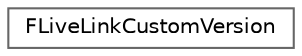 digraph "Graphical Class Hierarchy"
{
 // INTERACTIVE_SVG=YES
 // LATEX_PDF_SIZE
  bgcolor="transparent";
  edge [fontname=Helvetica,fontsize=10,labelfontname=Helvetica,labelfontsize=10];
  node [fontname=Helvetica,fontsize=10,shape=box,height=0.2,width=0.4];
  rankdir="LR";
  Node0 [id="Node000000",label="FLiveLinkCustomVersion",height=0.2,width=0.4,color="grey40", fillcolor="white", style="filled",URL="$d1/da1/structFLiveLinkCustomVersion.html",tooltip=" "];
}
